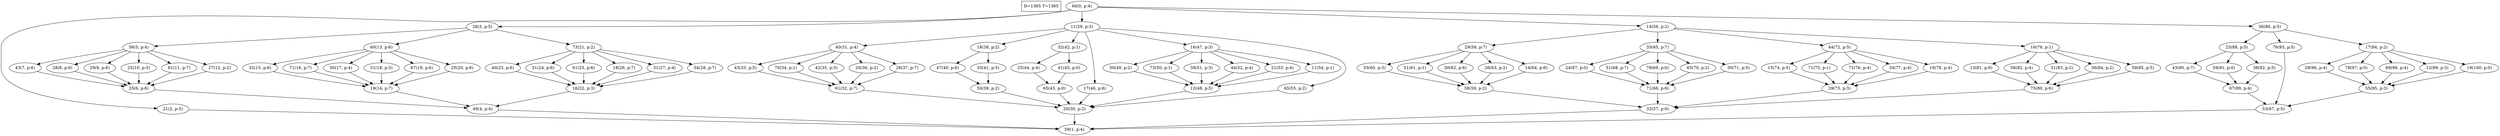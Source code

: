 digraph Task {
i [shape=box, label="D=1365 T=1365"]; 
0 [label="66(0, p:4)"];
1 [label="59(1, p:4)"];
2 [label="21(2, p:3)"];
3 [label="28(3, p:5)"];
4 [label="49(4, p:4)"];
5 [label="56(5, p:4)"];
6 [label="25(6, p:6)"];
7 [label="43(7, p:6)"];
8 [label="28(8, p:0)"];
9 [label="29(9, p:6)"];
10 [label="25(10, p:3)"];
11 [label="61(11, p:7)"];
12 [label="27(12, p:2)"];
13 [label="60(13, p:6)"];
14 [label="19(14, p:7)"];
15 [label="32(15, p:6)"];
16 [label="71(16, p:7)"];
17 [label="50(17, p:4)"];
18 [label="31(18, p:3)"];
19 [label="67(19, p:6)"];
20 [label="25(20, p:6)"];
21 [label="73(21, p:2)"];
22 [label="16(22, p:3)"];
23 [label="40(23, p:6)"];
24 [label="31(24, p:6)"];
25 [label="61(25, p:6)"];
26 [label="18(26, p:7)"];
27 [label="31(27, p:4)"];
28 [label="54(28, p:7)"];
29 [label="11(29, p:3)"];
30 [label="20(30, p:2)"];
31 [label="40(31, p:4)"];
32 [label="61(32, p:7)"];
33 [label="43(33, p:5)"];
34 [label="70(34, p:1)"];
35 [label="42(35, p:3)"];
36 [label="20(36, p:2)"];
37 [label="28(37, p:7)"];
38 [label="18(38, p:2)"];
39 [label="50(39, p:2)"];
40 [label="47(40, p:6)"];
41 [label="33(41, p:5)"];
42 [label="32(42, p:1)"];
43 [label="65(43, p:0)"];
44 [label="25(44, p:4)"];
45 [label="41(45, p:0)"];
46 [label="17(46, p:6)"];
47 [label="16(47, p:3)"];
48 [label="12(48, p:5)"];
49 [label="50(49, p:2)"];
50 [label="73(50, p:1)"];
51 [label="39(51, p:3)"];
52 [label="44(52, p:4)"];
53 [label="21(53, p:4)"];
54 [label="11(54, p:1)"];
55 [label="65(55, p:2)"];
56 [label="14(56, p:2)"];
57 [label="32(57, p:0)"];
58 [label="29(58, p:7)"];
59 [label="58(59, p:2)"];
60 [label="33(60, p:3)"];
61 [label="51(61, p:1)"];
62 [label="30(62, p:6)"];
63 [label="26(63, p:2)"];
64 [label="14(64, p:6)"];
65 [label="33(65, p:7)"];
66 [label="71(66, p:6)"];
67 [label="24(67, p:0)"];
68 [label="51(68, p:7)"];
69 [label="79(69, p:0)"];
70 [label="65(70, p:2)"];
71 [label="30(71, p:5)"];
72 [label="44(72, p:5)"];
73 [label="29(73, p:3)"];
74 [label="15(74, p:5)"];
75 [label="71(75, p:1)"];
76 [label="72(76, p:4)"];
77 [label="34(77, p:4)"];
78 [label="19(78, p:4)"];
79 [label="16(79, p:1)"];
80 [label="75(80, p:6)"];
81 [label="13(81, p:6)"];
82 [label="58(82, p:4)"];
83 [label="51(83, p:2)"];
84 [label="36(84, p:2)"];
85 [label="59(85, p:5)"];
86 [label="36(86, p:5)"];
87 [label="53(87, p:5)"];
88 [label="23(88, p:5)"];
89 [label="67(89, p:4)"];
90 [label="43(90, p:7)"];
91 [label="59(91, p:0)"];
92 [label="38(92, p:5)"];
93 [label="76(93, p:5)"];
94 [label="17(94, p:2)"];
95 [label="55(95, p:3)"];
96 [label="29(96, p:4)"];
97 [label="78(97, p:0)"];
98 [label="69(98, p:4)"];
99 [label="12(99, p:3)"];
100 [label="19(100, p:0)"];
0 -> 2;
0 -> 3;
0 -> 29;
0 -> 56;
0 -> 86;
2 -> 1;
3 -> 5;
3 -> 13;
3 -> 21;
4 -> 1;
5 -> 7;
5 -> 8;
5 -> 9;
5 -> 10;
5 -> 11;
5 -> 12;
6 -> 4;
7 -> 6;
8 -> 6;
9 -> 6;
10 -> 6;
11 -> 6;
12 -> 6;
13 -> 15;
13 -> 16;
13 -> 17;
13 -> 18;
13 -> 19;
13 -> 20;
14 -> 4;
15 -> 14;
16 -> 14;
17 -> 14;
18 -> 14;
19 -> 14;
20 -> 14;
21 -> 23;
21 -> 24;
21 -> 25;
21 -> 26;
21 -> 27;
21 -> 28;
22 -> 4;
23 -> 22;
24 -> 22;
25 -> 22;
26 -> 22;
27 -> 22;
28 -> 22;
29 -> 31;
29 -> 38;
29 -> 42;
29 -> 46;
29 -> 47;
29 -> 55;
30 -> 1;
31 -> 33;
31 -> 34;
31 -> 35;
31 -> 36;
31 -> 37;
32 -> 30;
33 -> 32;
34 -> 32;
35 -> 32;
36 -> 32;
37 -> 32;
38 -> 40;
38 -> 41;
39 -> 30;
40 -> 39;
41 -> 39;
42 -> 44;
42 -> 45;
43 -> 30;
44 -> 43;
45 -> 43;
46 -> 30;
47 -> 49;
47 -> 50;
47 -> 51;
47 -> 52;
47 -> 53;
47 -> 54;
48 -> 30;
49 -> 48;
50 -> 48;
51 -> 48;
52 -> 48;
53 -> 48;
54 -> 48;
55 -> 30;
56 -> 58;
56 -> 65;
56 -> 72;
56 -> 79;
57 -> 1;
58 -> 60;
58 -> 61;
58 -> 62;
58 -> 63;
58 -> 64;
59 -> 57;
60 -> 59;
61 -> 59;
62 -> 59;
63 -> 59;
64 -> 59;
65 -> 67;
65 -> 68;
65 -> 69;
65 -> 70;
65 -> 71;
66 -> 57;
67 -> 66;
68 -> 66;
69 -> 66;
70 -> 66;
71 -> 66;
72 -> 74;
72 -> 75;
72 -> 76;
72 -> 77;
72 -> 78;
73 -> 57;
74 -> 73;
75 -> 73;
76 -> 73;
77 -> 73;
78 -> 73;
79 -> 81;
79 -> 82;
79 -> 83;
79 -> 84;
79 -> 85;
80 -> 57;
81 -> 80;
82 -> 80;
83 -> 80;
84 -> 80;
85 -> 80;
86 -> 88;
86 -> 93;
86 -> 94;
87 -> 1;
88 -> 90;
88 -> 91;
88 -> 92;
89 -> 87;
90 -> 89;
91 -> 89;
92 -> 89;
93 -> 87;
94 -> 96;
94 -> 97;
94 -> 98;
94 -> 99;
94 -> 100;
95 -> 87;
96 -> 95;
97 -> 95;
98 -> 95;
99 -> 95;
100 -> 95;
}